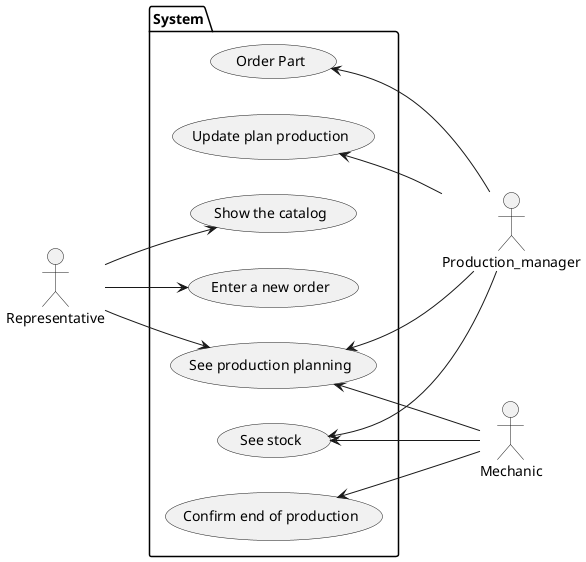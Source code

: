 @startuml
left to right direction

:Representative:
:Production_manager:
:Mechanic:

Package System{
	
		(See production planning) as (uc6)
		(Enter a new order) as (uc5)
                (Show the catalog) as (uc1)
		(See stock) as (uc3)
		(Confirm end of production) as (uc4)
		(Update plan production) as (uc8)
		(Order Part) as (uc9)
	
}

uc3 <-- Production_manager
uc8 <-- Production_manager
uc9 <-- Production_manager
uc6 <-- Production_manager

uc3 <-- Mechanic 
uc4 <-- Mechanic 
uc6 <-- Mechanic 

Representative --> uc1
Representative --> uc5
Representative --> uc6
@enduml
